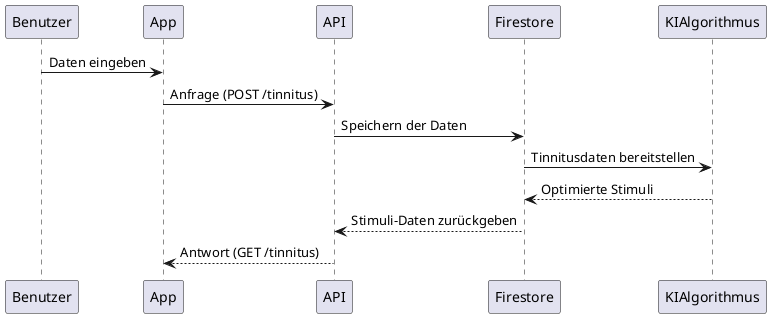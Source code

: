 @startuml
participant Benutzer
participant App
participant API
participant Firestore
participant KIAlgorithmus

Benutzer -> App: Daten eingeben
App -> API: Anfrage (POST /tinnitus)
API -> Firestore: Speichern der Daten
Firestore -> KIAlgorithmus: Tinnitusdaten bereitstellen
KIAlgorithmus --> Firestore: Optimierte Stimuli
Firestore --> API: Stimuli-Daten zurückgeben
API --> App: Antwort (GET /tinnitus)
@enduml